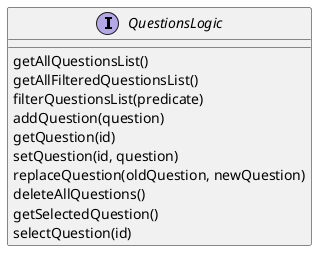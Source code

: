 @startuml

interface QuestionsLogic {
    getAllQuestionsList()
    getAllFilteredQuestionsList()
    filterQuestionsList(predicate)
    addQuestion(question)
    getQuestion(id)
    setQuestion(id, question)
    replaceQuestion(oldQuestion, newQuestion)
    deleteAllQuestions()
    getSelectedQuestion()
    selectQuestion(id)
}

@enduml
